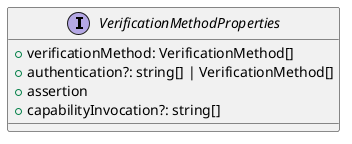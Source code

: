 @startuml
interface VerificationMethodProperties {
  + verificationMethod: VerificationMethod[]
  + authentication?: string[] | VerificationMethod[]
  + assertion
  + capabilityInvocation?: string[]
}
@enduml